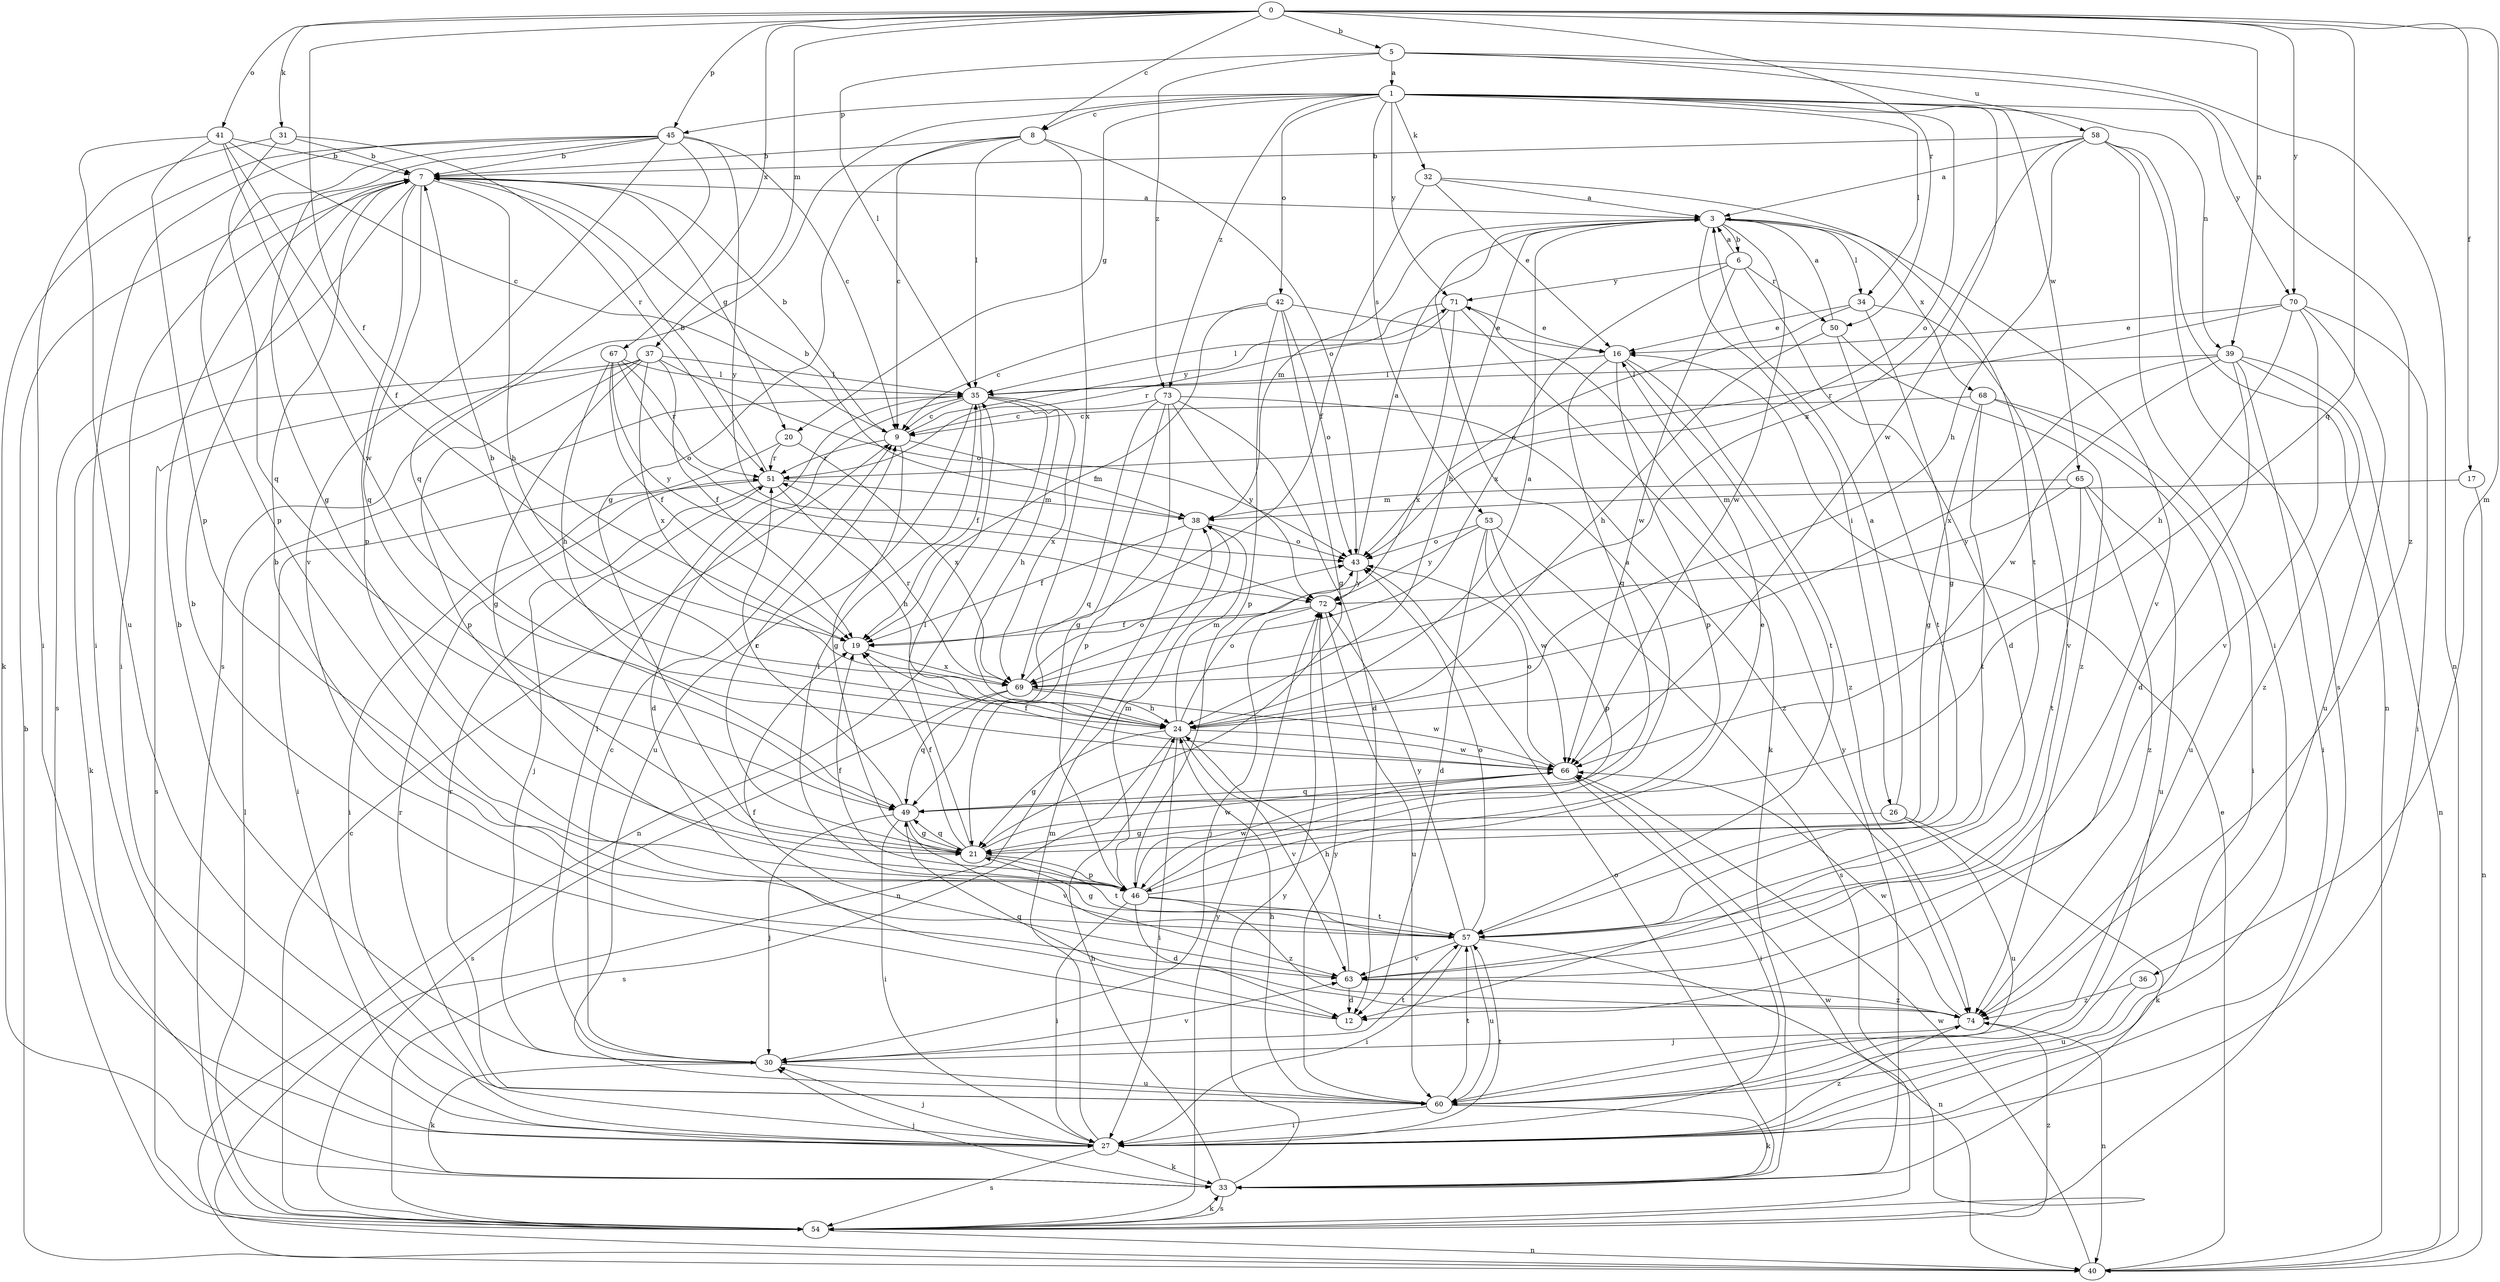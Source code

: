 strict digraph  {
0;
1;
3;
5;
6;
7;
8;
9;
12;
16;
17;
19;
20;
21;
24;
26;
27;
30;
31;
32;
33;
34;
35;
36;
37;
38;
39;
40;
41;
42;
43;
45;
46;
49;
50;
51;
53;
54;
57;
58;
60;
63;
65;
66;
67;
68;
69;
70;
71;
72;
73;
74;
0 -> 5  [label=b];
0 -> 8  [label=c];
0 -> 17  [label=f];
0 -> 19  [label=f];
0 -> 31  [label=k];
0 -> 36  [label=m];
0 -> 37  [label=m];
0 -> 39  [label=n];
0 -> 41  [label=o];
0 -> 45  [label=p];
0 -> 49  [label=q];
0 -> 50  [label=r];
0 -> 67  [label=x];
0 -> 70  [label=y];
1 -> 8  [label=c];
1 -> 20  [label=g];
1 -> 32  [label=k];
1 -> 34  [label=l];
1 -> 39  [label=n];
1 -> 42  [label=o];
1 -> 43  [label=o];
1 -> 45  [label=p];
1 -> 53  [label=s];
1 -> 54  [label=s];
1 -> 65  [label=w];
1 -> 66  [label=w];
1 -> 70  [label=y];
1 -> 71  [label=y];
1 -> 73  [label=z];
3 -> 6  [label=b];
3 -> 24  [label=h];
3 -> 26  [label=i];
3 -> 34  [label=l];
3 -> 38  [label=m];
3 -> 63  [label=v];
3 -> 66  [label=w];
3 -> 68  [label=x];
5 -> 1  [label=a];
5 -> 35  [label=l];
5 -> 40  [label=n];
5 -> 58  [label=u];
5 -> 73  [label=z];
5 -> 74  [label=z];
6 -> 3  [label=a];
6 -> 12  [label=d];
6 -> 50  [label=r];
6 -> 66  [label=w];
6 -> 69  [label=x];
6 -> 71  [label=y];
7 -> 3  [label=a];
7 -> 20  [label=g];
7 -> 24  [label=h];
7 -> 27  [label=i];
7 -> 46  [label=p];
7 -> 49  [label=q];
7 -> 54  [label=s];
8 -> 7  [label=b];
8 -> 9  [label=c];
8 -> 21  [label=g];
8 -> 35  [label=l];
8 -> 43  [label=o];
8 -> 69  [label=x];
9 -> 7  [label=b];
9 -> 21  [label=g];
9 -> 38  [label=m];
9 -> 51  [label=r];
9 -> 71  [label=y];
12 -> 7  [label=b];
16 -> 35  [label=l];
16 -> 46  [label=p];
16 -> 49  [label=q];
16 -> 57  [label=t];
16 -> 74  [label=z];
17 -> 38  [label=m];
17 -> 40  [label=n];
19 -> 69  [label=x];
20 -> 27  [label=i];
20 -> 51  [label=r];
20 -> 69  [label=x];
21 -> 9  [label=c];
21 -> 19  [label=f];
21 -> 35  [label=l];
21 -> 46  [label=p];
21 -> 49  [label=q];
21 -> 57  [label=t];
21 -> 66  [label=w];
24 -> 3  [label=a];
24 -> 7  [label=b];
24 -> 21  [label=g];
24 -> 27  [label=i];
24 -> 38  [label=m];
24 -> 43  [label=o];
24 -> 54  [label=s];
24 -> 63  [label=v];
24 -> 66  [label=w];
26 -> 3  [label=a];
26 -> 21  [label=g];
26 -> 33  [label=k];
26 -> 60  [label=u];
27 -> 30  [label=j];
27 -> 33  [label=k];
27 -> 38  [label=m];
27 -> 51  [label=r];
27 -> 54  [label=s];
27 -> 57  [label=t];
27 -> 74  [label=z];
30 -> 7  [label=b];
30 -> 9  [label=c];
30 -> 33  [label=k];
30 -> 35  [label=l];
30 -> 57  [label=t];
30 -> 60  [label=u];
30 -> 63  [label=v];
31 -> 7  [label=b];
31 -> 27  [label=i];
31 -> 49  [label=q];
31 -> 51  [label=r];
32 -> 3  [label=a];
32 -> 16  [label=e];
32 -> 19  [label=f];
32 -> 57  [label=t];
33 -> 24  [label=h];
33 -> 30  [label=j];
33 -> 43  [label=o];
33 -> 54  [label=s];
33 -> 71  [label=y];
33 -> 72  [label=y];
34 -> 16  [label=e];
34 -> 21  [label=g];
34 -> 43  [label=o];
34 -> 63  [label=v];
35 -> 9  [label=c];
35 -> 12  [label=d];
35 -> 19  [label=f];
35 -> 24  [label=h];
35 -> 40  [label=n];
35 -> 60  [label=u];
35 -> 69  [label=x];
36 -> 60  [label=u];
36 -> 74  [label=z];
37 -> 19  [label=f];
37 -> 21  [label=g];
37 -> 33  [label=k];
37 -> 35  [label=l];
37 -> 43  [label=o];
37 -> 46  [label=p];
37 -> 54  [label=s];
37 -> 69  [label=x];
38 -> 7  [label=b];
38 -> 19  [label=f];
38 -> 40  [label=n];
38 -> 43  [label=o];
39 -> 12  [label=d];
39 -> 27  [label=i];
39 -> 35  [label=l];
39 -> 40  [label=n];
39 -> 66  [label=w];
39 -> 69  [label=x];
39 -> 74  [label=z];
40 -> 7  [label=b];
40 -> 16  [label=e];
40 -> 66  [label=w];
41 -> 7  [label=b];
41 -> 9  [label=c];
41 -> 19  [label=f];
41 -> 46  [label=p];
41 -> 60  [label=u];
41 -> 66  [label=w];
42 -> 9  [label=c];
42 -> 16  [label=e];
42 -> 19  [label=f];
42 -> 21  [label=g];
42 -> 43  [label=o];
42 -> 46  [label=p];
43 -> 3  [label=a];
43 -> 72  [label=y];
45 -> 7  [label=b];
45 -> 9  [label=c];
45 -> 21  [label=g];
45 -> 27  [label=i];
45 -> 33  [label=k];
45 -> 46  [label=p];
45 -> 49  [label=q];
45 -> 63  [label=v];
45 -> 72  [label=y];
46 -> 3  [label=a];
46 -> 12  [label=d];
46 -> 16  [label=e];
46 -> 19  [label=f];
46 -> 27  [label=i];
46 -> 38  [label=m];
46 -> 57  [label=t];
46 -> 66  [label=w];
46 -> 74  [label=z];
49 -> 21  [label=g];
49 -> 27  [label=i];
49 -> 30  [label=j];
49 -> 51  [label=r];
49 -> 63  [label=v];
50 -> 3  [label=a];
50 -> 24  [label=h];
50 -> 57  [label=t];
50 -> 74  [label=z];
51 -> 7  [label=b];
51 -> 24  [label=h];
51 -> 27  [label=i];
51 -> 30  [label=j];
51 -> 38  [label=m];
53 -> 12  [label=d];
53 -> 43  [label=o];
53 -> 46  [label=p];
53 -> 54  [label=s];
53 -> 66  [label=w];
53 -> 72  [label=y];
54 -> 9  [label=c];
54 -> 33  [label=k];
54 -> 35  [label=l];
54 -> 40  [label=n];
54 -> 66  [label=w];
54 -> 72  [label=y];
54 -> 74  [label=z];
57 -> 7  [label=b];
57 -> 21  [label=g];
57 -> 27  [label=i];
57 -> 35  [label=l];
57 -> 40  [label=n];
57 -> 43  [label=o];
57 -> 60  [label=u];
57 -> 63  [label=v];
57 -> 72  [label=y];
58 -> 3  [label=a];
58 -> 7  [label=b];
58 -> 24  [label=h];
58 -> 27  [label=i];
58 -> 40  [label=n];
58 -> 54  [label=s];
58 -> 69  [label=x];
60 -> 24  [label=h];
60 -> 27  [label=i];
60 -> 33  [label=k];
60 -> 51  [label=r];
60 -> 57  [label=t];
60 -> 72  [label=y];
63 -> 12  [label=d];
63 -> 19  [label=f];
63 -> 24  [label=h];
63 -> 74  [label=z];
65 -> 38  [label=m];
65 -> 57  [label=t];
65 -> 60  [label=u];
65 -> 72  [label=y];
65 -> 74  [label=z];
66 -> 19  [label=f];
66 -> 27  [label=i];
66 -> 43  [label=o];
66 -> 49  [label=q];
67 -> 19  [label=f];
67 -> 24  [label=h];
67 -> 35  [label=l];
67 -> 43  [label=o];
67 -> 51  [label=r];
67 -> 72  [label=y];
68 -> 9  [label=c];
68 -> 21  [label=g];
68 -> 27  [label=i];
68 -> 57  [label=t];
68 -> 60  [label=u];
69 -> 24  [label=h];
69 -> 43  [label=o];
69 -> 49  [label=q];
69 -> 51  [label=r];
69 -> 54  [label=s];
69 -> 66  [label=w];
70 -> 16  [label=e];
70 -> 24  [label=h];
70 -> 27  [label=i];
70 -> 51  [label=r];
70 -> 60  [label=u];
70 -> 63  [label=v];
71 -> 16  [label=e];
71 -> 33  [label=k];
71 -> 35  [label=l];
71 -> 51  [label=r];
71 -> 69  [label=x];
72 -> 19  [label=f];
72 -> 30  [label=j];
72 -> 60  [label=u];
73 -> 9  [label=c];
73 -> 12  [label=d];
73 -> 21  [label=g];
73 -> 46  [label=p];
73 -> 49  [label=q];
73 -> 72  [label=y];
73 -> 74  [label=z];
74 -> 30  [label=j];
74 -> 40  [label=n];
74 -> 49  [label=q];
74 -> 66  [label=w];
}
